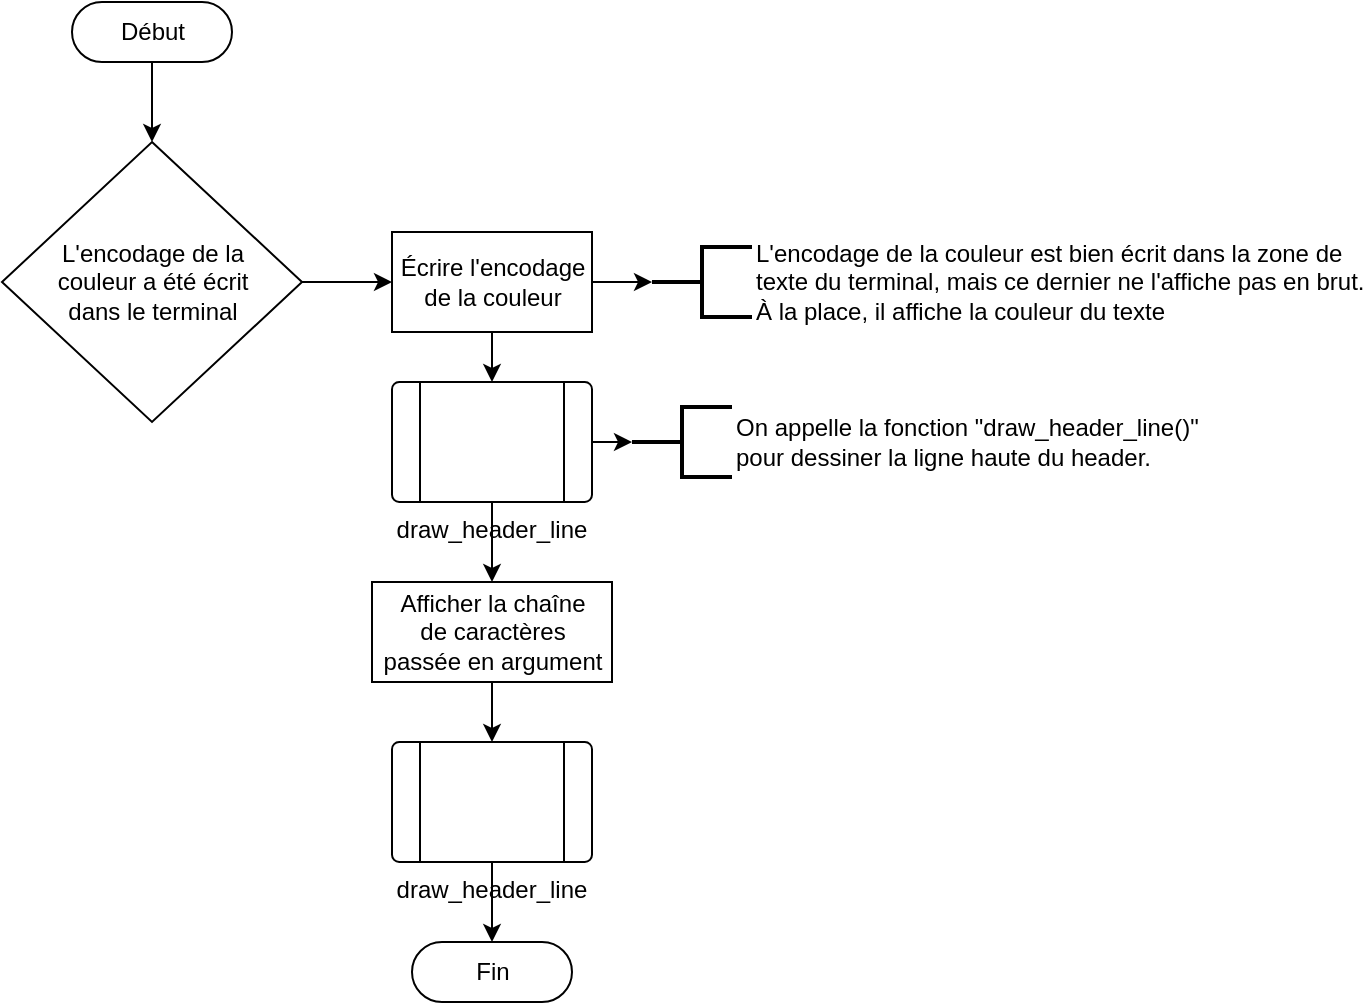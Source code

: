 <mxfile version="12.6.5" type="device"><diagram id="yDsbF1-35nSW9TcurU2x" name="Page-1"><mxGraphModel dx="923" dy="426" grid="1" gridSize="10" guides="1" tooltips="1" connect="1" arrows="1" fold="1" page="1" pageScale="1" pageWidth="827" pageHeight="1169" math="0" shadow="0"><root><mxCell id="0"/><mxCell id="1" parent="0"/><mxCell id="eGrsni6WRtcTTAUNPaCm-3" style="edgeStyle=orthogonalEdgeStyle;rounded=0;orthogonalLoop=1;jettySize=auto;html=1;exitX=0.5;exitY=0.5;exitDx=0;exitDy=15;exitPerimeter=0;entryX=0.5;entryY=0;entryDx=0;entryDy=0;" edge="1" parent="1" source="eGrsni6WRtcTTAUNPaCm-1" target="eGrsni6WRtcTTAUNPaCm-2"><mxGeometry relative="1" as="geometry"/></mxCell><mxCell id="eGrsni6WRtcTTAUNPaCm-1" value="Début" style="html=1;dashed=0;whitespace=wrap;shape=mxgraph.dfd.start" vertex="1" parent="1"><mxGeometry x="160" y="90" width="80" height="30" as="geometry"/></mxCell><mxCell id="eGrsni6WRtcTTAUNPaCm-5" style="edgeStyle=orthogonalEdgeStyle;rounded=0;orthogonalLoop=1;jettySize=auto;html=1;exitX=1;exitY=0.5;exitDx=0;exitDy=0;entryX=0;entryY=0.5;entryDx=0;entryDy=0;" edge="1" parent="1" source="eGrsni6WRtcTTAUNPaCm-2" target="eGrsni6WRtcTTAUNPaCm-4"><mxGeometry relative="1" as="geometry"/></mxCell><mxCell id="eGrsni6WRtcTTAUNPaCm-2" value="L'encodage de la&lt;br&gt;couleur a été écrit&lt;br&gt;dans le terminal" style="shape=rhombus;html=1;dashed=0;whitespace=wrap;perimeter=rhombusPerimeter;" vertex="1" parent="1"><mxGeometry x="125" y="160" width="150" height="140" as="geometry"/></mxCell><mxCell id="eGrsni6WRtcTTAUNPaCm-7" style="edgeStyle=orthogonalEdgeStyle;rounded=0;orthogonalLoop=1;jettySize=auto;html=1;exitX=1;exitY=0.5;exitDx=0;exitDy=0;entryX=0;entryY=0.5;entryDx=0;entryDy=0;entryPerimeter=0;" edge="1" parent="1" source="eGrsni6WRtcTTAUNPaCm-4" target="eGrsni6WRtcTTAUNPaCm-6"><mxGeometry relative="1" as="geometry"/></mxCell><mxCell id="eGrsni6WRtcTTAUNPaCm-14" style="edgeStyle=orthogonalEdgeStyle;rounded=0;orthogonalLoop=1;jettySize=auto;html=1;exitX=0.5;exitY=1;exitDx=0;exitDy=0;entryX=0.5;entryY=0;entryDx=0;entryDy=0;" edge="1" parent="1" source="eGrsni6WRtcTTAUNPaCm-4" target="eGrsni6WRtcTTAUNPaCm-13"><mxGeometry relative="1" as="geometry"/></mxCell><mxCell id="eGrsni6WRtcTTAUNPaCm-4" value="Écrire l'encodage&lt;br&gt;de la couleur" style="html=1;dashed=0;whitespace=wrap;" vertex="1" parent="1"><mxGeometry x="320" y="205" width="100" height="50" as="geometry"/></mxCell><mxCell id="eGrsni6WRtcTTAUNPaCm-6" value="L'encodage de la couleur est bien écrit dans la zone de &lt;br&gt;texte du terminal, mais ce dernier ne l'affiche pas en&amp;nbsp;brut.&lt;br&gt;À la place, il affiche la couleur du texte" style="strokeWidth=2;html=1;shape=mxgraph.flowchart.annotation_2;align=left;labelPosition=right;pointerEvents=1;" vertex="1" parent="1"><mxGeometry x="450" y="212.5" width="50" height="35" as="geometry"/></mxCell><mxCell id="eGrsni6WRtcTTAUNPaCm-17" style="edgeStyle=orthogonalEdgeStyle;rounded=0;orthogonalLoop=1;jettySize=auto;html=1;exitX=0.5;exitY=1;exitDx=0;exitDy=0;entryX=0.5;entryY=0;entryDx=0;entryDy=0;" edge="1" parent="1" source="eGrsni6WRtcTTAUNPaCm-13" target="eGrsni6WRtcTTAUNPaCm-16"><mxGeometry relative="1" as="geometry"/></mxCell><mxCell id="eGrsni6WRtcTTAUNPaCm-21" style="edgeStyle=orthogonalEdgeStyle;rounded=0;orthogonalLoop=1;jettySize=auto;html=1;exitX=1;exitY=0.5;exitDx=0;exitDy=0;entryX=0;entryY=0.5;entryDx=0;entryDy=0;entryPerimeter=0;" edge="1" parent="1" source="eGrsni6WRtcTTAUNPaCm-13" target="eGrsni6WRtcTTAUNPaCm-20"><mxGeometry relative="1" as="geometry"/></mxCell><mxCell id="eGrsni6WRtcTTAUNPaCm-13" value="draw_header_line" style="verticalLabelPosition=bottom;verticalAlign=top;html=1;shape=process;whiteSpace=wrap;rounded=1;size=0.14;arcSize=6;" vertex="1" parent="1"><mxGeometry x="320" y="280" width="100" height="60" as="geometry"/></mxCell><mxCell id="eGrsni6WRtcTTAUNPaCm-19" style="edgeStyle=orthogonalEdgeStyle;rounded=0;orthogonalLoop=1;jettySize=auto;html=1;exitX=0.5;exitY=1;exitDx=0;exitDy=0;entryX=0.5;entryY=0;entryDx=0;entryDy=0;" edge="1" parent="1" source="eGrsni6WRtcTTAUNPaCm-16" target="eGrsni6WRtcTTAUNPaCm-18"><mxGeometry relative="1" as="geometry"/></mxCell><mxCell id="eGrsni6WRtcTTAUNPaCm-16" value="Afficher la chaîne&lt;br&gt;de caractères&lt;br&gt;passée en argument" style="html=1;dashed=0;whitespace=wrap;" vertex="1" parent="1"><mxGeometry x="310" y="380" width="120" height="50" as="geometry"/></mxCell><mxCell id="eGrsni6WRtcTTAUNPaCm-24" style="edgeStyle=orthogonalEdgeStyle;rounded=0;orthogonalLoop=1;jettySize=auto;html=1;exitX=0.5;exitY=1;exitDx=0;exitDy=0;entryX=0.5;entryY=0.5;entryDx=0;entryDy=-15;entryPerimeter=0;" edge="1" parent="1" source="eGrsni6WRtcTTAUNPaCm-18" target="eGrsni6WRtcTTAUNPaCm-23"><mxGeometry relative="1" as="geometry"/></mxCell><mxCell id="eGrsni6WRtcTTAUNPaCm-18" value="draw_header_line" style="verticalLabelPosition=bottom;verticalAlign=top;html=1;shape=process;whiteSpace=wrap;rounded=1;size=0.14;arcSize=6;" vertex="1" parent="1"><mxGeometry x="320" y="460" width="100" height="60" as="geometry"/></mxCell><mxCell id="eGrsni6WRtcTTAUNPaCm-20" value="On appelle la fonction &quot;draw_header_line()&quot; &lt;br&gt;pour dessiner la ligne haute du header." style="strokeWidth=2;html=1;shape=mxgraph.flowchart.annotation_2;align=left;labelPosition=right;pointerEvents=1;" vertex="1" parent="1"><mxGeometry x="440" y="292.5" width="50" height="35" as="geometry"/></mxCell><mxCell id="eGrsni6WRtcTTAUNPaCm-23" value="Fin" style="html=1;dashed=0;whitespace=wrap;shape=mxgraph.dfd.start" vertex="1" parent="1"><mxGeometry x="330" y="560" width="80" height="30" as="geometry"/></mxCell></root></mxGraphModel></diagram></mxfile>